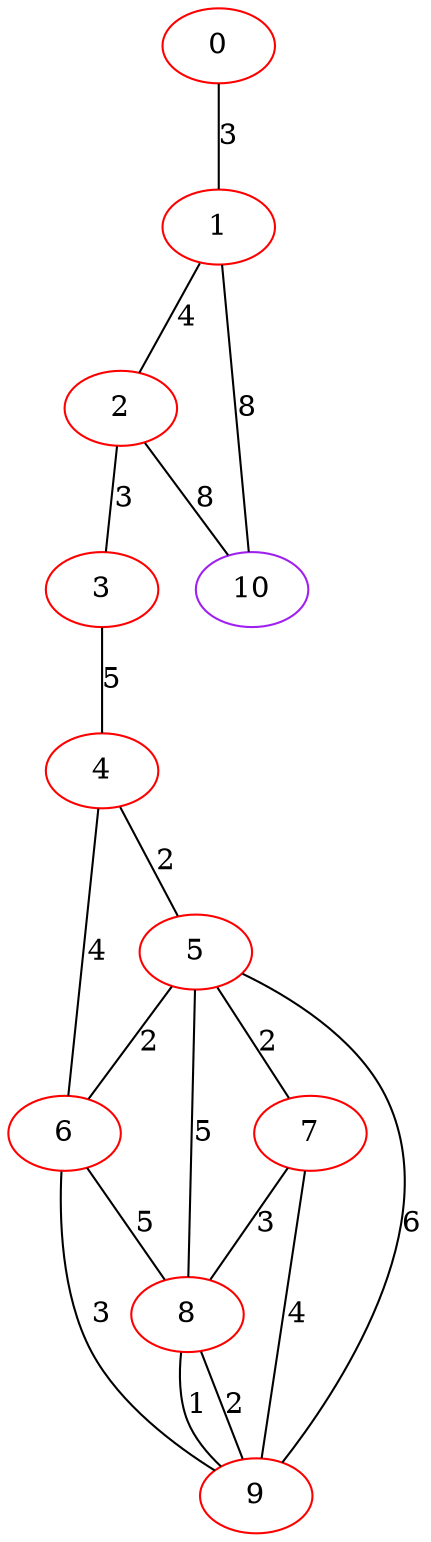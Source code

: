 graph "" {
0 [color=red, weight=1];
1 [color=red, weight=1];
2 [color=red, weight=1];
3 [color=red, weight=1];
4 [color=red, weight=1];
5 [color=red, weight=1];
6 [color=red, weight=1];
7 [color=red, weight=1];
8 [color=red, weight=1];
9 [color=red, weight=1];
10 [color=purple, weight=4];
0 -- 1  [key=0, label=3];
1 -- 2  [key=0, label=4];
1 -- 10  [key=0, label=8];
2 -- 10  [key=0, label=8];
2 -- 3  [key=0, label=3];
3 -- 4  [key=0, label=5];
4 -- 5  [key=0, label=2];
4 -- 6  [key=0, label=4];
5 -- 8  [key=0, label=5];
5 -- 9  [key=0, label=6];
5 -- 6  [key=0, label=2];
5 -- 7  [key=0, label=2];
6 -- 8  [key=0, label=5];
6 -- 9  [key=0, label=3];
7 -- 8  [key=0, label=3];
7 -- 9  [key=0, label=4];
8 -- 9  [key=0, label=2];
8 -- 9  [key=1, label=1];
}
